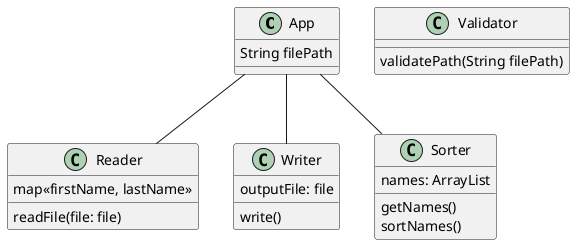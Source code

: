 @startuml
'https://plantuml.com/sequence-diagram

Class App {
    String filePath

}

Class Validator {
    validatePath(String filePath)
}

Class Reader {
    readFile(file: file)
    map<<firstName, lastName>>

}

Class Writer {
    outputFile: file
    write()

}


Class Sorter {
    names: ArrayList

    getNames()
    sortNames()

}

App -- Reader
App -- Writer
App -- Sorter



@enduml